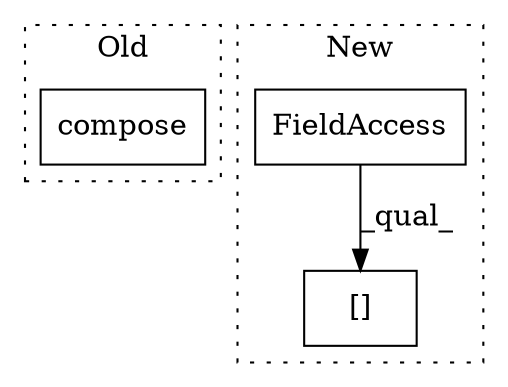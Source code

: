 digraph G {
subgraph cluster0 {
1 [label="compose" a="32" s="3364,3398" l="8,1" shape="box"];
label = "Old";
style="dotted";
}
subgraph cluster1 {
2 [label="[]" a="2" s="5861,5884" l="14,1" shape="box"];
3 [label="FieldAccess" a="22" s="5861" l="13" shape="box"];
label = "New";
style="dotted";
}
3 -> 2 [label="_qual_"];
}